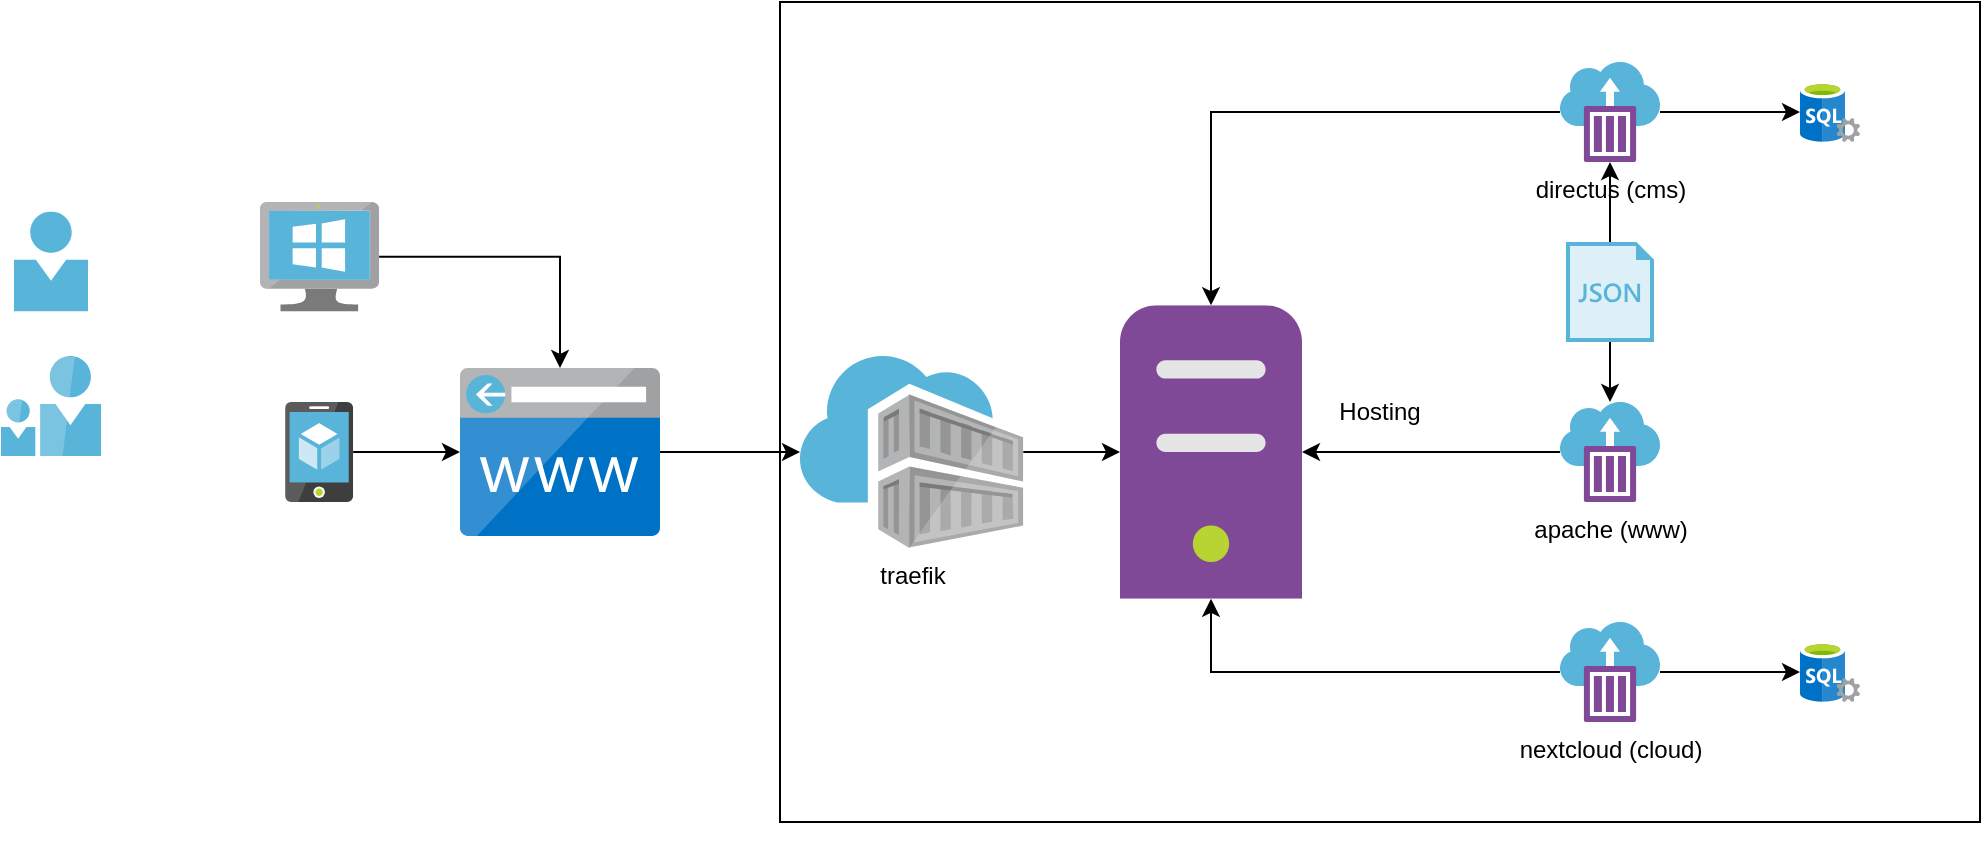 <mxfile version="12.7.0" type="github"><diagram id="WI9T0HZ2pTsCkuznbFz-" name="Page-1"><mxGraphModel dx="1021" dy="575" grid="1" gridSize="10" guides="1" tooltips="1" connect="1" arrows="1" fold="1" page="1" pageScale="1" pageWidth="1169" pageHeight="827" math="0" shadow="0"><root><mxCell id="0"/><mxCell id="1" parent="0"/><mxCell id="36o6RYkdRrAiXgCN4D29-11" value="Hosting" style="rounded=0;whiteSpace=wrap;html=1;" vertex="1" parent="1"><mxGeometry x="480" y="100" width="600" height="410" as="geometry"/></mxCell><mxCell id="36o6RYkdRrAiXgCN4D29-15" style="edgeStyle=orthogonalEdgeStyle;rounded=0;orthogonalLoop=1;jettySize=auto;html=1;" edge="1" parent="1" source="36o6RYkdRrAiXgCN4D29-1" target="36o6RYkdRrAiXgCN4D29-12"><mxGeometry relative="1" as="geometry"/></mxCell><mxCell id="36o6RYkdRrAiXgCN4D29-20" style="edgeStyle=orthogonalEdgeStyle;rounded=0;orthogonalLoop=1;jettySize=auto;html=1;" edge="1" parent="1" source="36o6RYkdRrAiXgCN4D29-1" target="36o6RYkdRrAiXgCN4D29-4"><mxGeometry relative="1" as="geometry"/></mxCell><mxCell id="36o6RYkdRrAiXgCN4D29-1" value="directus (cms)" style="aspect=fixed;html=1;points=[];align=center;image;fontSize=12;image=img/lib/mscae/Container_Instances.svg;rotation=0;" vertex="1" parent="1"><mxGeometry x="870" y="130" width="50" height="50" as="geometry"/></mxCell><mxCell id="36o6RYkdRrAiXgCN4D29-17" style="edgeStyle=orthogonalEdgeStyle;rounded=0;orthogonalLoop=1;jettySize=auto;html=1;" edge="1" parent="1" source="36o6RYkdRrAiXgCN4D29-2" target="36o6RYkdRrAiXgCN4D29-12"><mxGeometry relative="1" as="geometry"/></mxCell><mxCell id="36o6RYkdRrAiXgCN4D29-24" style="edgeStyle=orthogonalEdgeStyle;rounded=0;orthogonalLoop=1;jettySize=auto;html=1;" edge="1" parent="1" source="36o6RYkdRrAiXgCN4D29-2" target="36o6RYkdRrAiXgCN4D29-5"><mxGeometry relative="1" as="geometry"/></mxCell><mxCell id="36o6RYkdRrAiXgCN4D29-2" value="nextcloud (cloud)" style="aspect=fixed;html=1;points=[];align=center;image;fontSize=12;image=img/lib/mscae/Container_Instances.svg;rotation=0;" vertex="1" parent="1"><mxGeometry x="870" y="410" width="50" height="50" as="geometry"/></mxCell><mxCell id="36o6RYkdRrAiXgCN4D29-16" style="edgeStyle=orthogonalEdgeStyle;rounded=0;orthogonalLoop=1;jettySize=auto;html=1;" edge="1" parent="1" source="36o6RYkdRrAiXgCN4D29-3" target="36o6RYkdRrAiXgCN4D29-12"><mxGeometry relative="1" as="geometry"/></mxCell><mxCell id="36o6RYkdRrAiXgCN4D29-3" value="apache (www)" style="aspect=fixed;html=1;points=[];align=center;image;fontSize=12;image=img/lib/mscae/Container_Instances.svg;rotation=0;" vertex="1" parent="1"><mxGeometry x="870" y="300" width="50" height="50" as="geometry"/></mxCell><mxCell id="36o6RYkdRrAiXgCN4D29-4" value="" style="aspect=fixed;html=1;points=[];align=center;image;fontSize=12;image=img/lib/mscae/SQL_Servers.svg;" vertex="1" parent="1"><mxGeometry x="990" y="140" width="30" height="30" as="geometry"/></mxCell><mxCell id="36o6RYkdRrAiXgCN4D29-5" value="" style="aspect=fixed;html=1;points=[];align=center;image;fontSize=12;image=img/lib/mscae/SQL_Servers.svg;" vertex="1" parent="1"><mxGeometry x="990" y="420" width="30" height="30" as="geometry"/></mxCell><mxCell id="36o6RYkdRrAiXgCN4D29-18" style="edgeStyle=orthogonalEdgeStyle;rounded=0;orthogonalLoop=1;jettySize=auto;html=1;" edge="1" parent="1" source="36o6RYkdRrAiXgCN4D29-28" target="36o6RYkdRrAiXgCN4D29-3"><mxGeometry relative="1" as="geometry"><mxPoint x="895" y="257.0" as="sourcePoint"/></mxGeometry></mxCell><mxCell id="36o6RYkdRrAiXgCN4D29-19" style="edgeStyle=orthogonalEdgeStyle;rounded=0;orthogonalLoop=1;jettySize=auto;html=1;" edge="1" parent="1" source="36o6RYkdRrAiXgCN4D29-28" target="36o6RYkdRrAiXgCN4D29-1"><mxGeometry relative="1" as="geometry"><mxPoint x="895" y="226" as="sourcePoint"/></mxGeometry></mxCell><mxCell id="36o6RYkdRrAiXgCN4D29-12" value="" style="aspect=fixed;html=1;points=[];align=center;image;fontSize=12;image=img/lib/mscae/Non_Azure_Machine.svg;" vertex="1" parent="1"><mxGeometry x="650" y="251.61" width="91" height="146.77" as="geometry"/></mxCell><mxCell id="36o6RYkdRrAiXgCN4D29-14" style="edgeStyle=orthogonalEdgeStyle;rounded=0;orthogonalLoop=1;jettySize=auto;html=1;" edge="1" parent="1" source="36o6RYkdRrAiXgCN4D29-13" target="36o6RYkdRrAiXgCN4D29-12"><mxGeometry relative="1" as="geometry"/></mxCell><mxCell id="36o6RYkdRrAiXgCN4D29-13" value="traefik" style="aspect=fixed;html=1;points=[];align=center;image;fontSize=12;image=img/lib/mscae/Container_Registries.svg;" vertex="1" parent="1"><mxGeometry x="490" y="277" width="111.63" height="96" as="geometry"/></mxCell><mxCell id="36o6RYkdRrAiXgCN4D29-23" style="edgeStyle=orthogonalEdgeStyle;rounded=0;orthogonalLoop=1;jettySize=auto;html=1;exitX=0.5;exitY=1;exitDx=0;exitDy=0;" edge="1" parent="1" source="36o6RYkdRrAiXgCN4D29-11" target="36o6RYkdRrAiXgCN4D29-11"><mxGeometry relative="1" as="geometry"/></mxCell><mxCell id="36o6RYkdRrAiXgCN4D29-32" style="edgeStyle=orthogonalEdgeStyle;rounded=0;orthogonalLoop=1;jettySize=auto;html=1;" edge="1" parent="1" source="36o6RYkdRrAiXgCN4D29-25" target="36o6RYkdRrAiXgCN4D29-30"><mxGeometry relative="1" as="geometry"/></mxCell><mxCell id="36o6RYkdRrAiXgCN4D29-25" value="" style="aspect=fixed;html=1;points=[];align=center;image;fontSize=12;image=img/lib/mscae/VirtualMachineWindows.svg;" vertex="1" parent="1"><mxGeometry x="220" y="200" width="59.57" height="54.8" as="geometry"/></mxCell><mxCell id="36o6RYkdRrAiXgCN4D29-26" value="" style="aspect=fixed;html=1;points=[];align=center;image;fontSize=12;image=img/lib/mscae/Person.svg;" vertex="1" parent="1"><mxGeometry x="97" y="204.8" width="37" height="50" as="geometry"/></mxCell><mxCell id="36o6RYkdRrAiXgCN4D29-27" value="" style="aspect=fixed;html=1;points=[];align=center;image;fontSize=12;image=img/lib/mscae/Two_User_Icon.svg;" vertex="1" parent="1"><mxGeometry x="90.5" y="277" width="50" height="50" as="geometry"/></mxCell><mxCell id="36o6RYkdRrAiXgCN4D29-28" value="" style="aspect=fixed;html=1;points=[];align=center;image;fontSize=12;image=img/lib/mscae/Templates.svg;" vertex="1" parent="1"><mxGeometry x="873" y="220" width="44" height="50" as="geometry"/></mxCell><mxCell id="36o6RYkdRrAiXgCN4D29-33" style="edgeStyle=orthogonalEdgeStyle;rounded=0;orthogonalLoop=1;jettySize=auto;html=1;" edge="1" parent="1" source="36o6RYkdRrAiXgCN4D29-29" target="36o6RYkdRrAiXgCN4D29-30"><mxGeometry relative="1" as="geometry"/></mxCell><mxCell id="36o6RYkdRrAiXgCN4D29-29" value="" style="aspect=fixed;html=1;points=[];align=center;image;fontSize=12;image=img/lib/mscae/App_Service_Mobile_App.svg;" vertex="1" parent="1"><mxGeometry x="232.57" y="300" width="34" height="50" as="geometry"/></mxCell><mxCell id="36o6RYkdRrAiXgCN4D29-31" style="edgeStyle=orthogonalEdgeStyle;rounded=0;orthogonalLoop=1;jettySize=auto;html=1;" edge="1" parent="1" source="36o6RYkdRrAiXgCN4D29-30" target="36o6RYkdRrAiXgCN4D29-13"><mxGeometry relative="1" as="geometry"/></mxCell><mxCell id="36o6RYkdRrAiXgCN4D29-30" value="" style="aspect=fixed;html=1;points=[];align=center;image;fontSize=12;image=img/lib/mscae/CustomDomain.svg;" vertex="1" parent="1"><mxGeometry x="320" y="283" width="100" height="84" as="geometry"/></mxCell></root></mxGraphModel></diagram></mxfile>